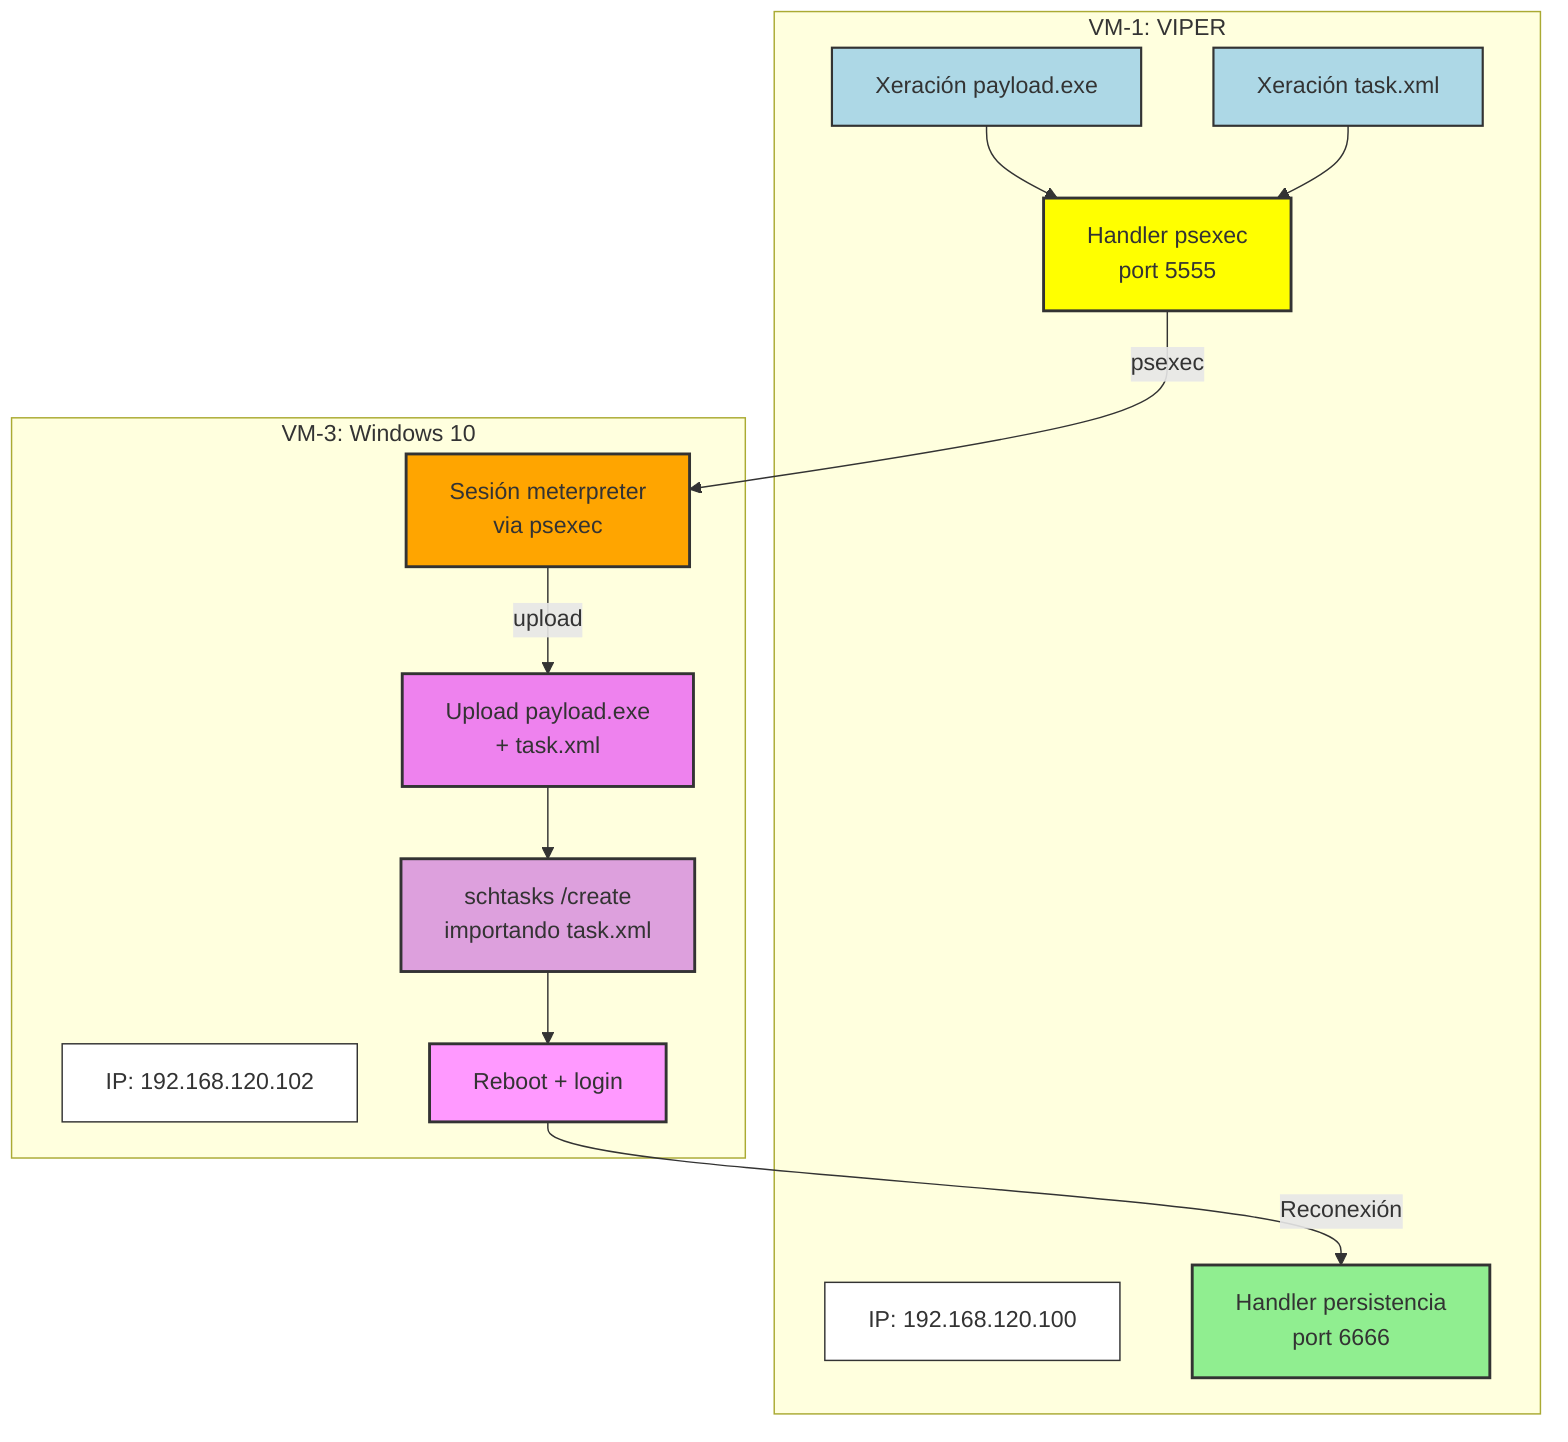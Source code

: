 graph TD;
    subgraph VIPER ["VM-1: VIPER"]
        IP1["IP: 192.168.120.100"]
        A3["Xeración payload.exe"]
        A4["Xeración task.xml"]
        A1["Handler psexec<br>port 5555"]
        A2["Handler persistencia<br>port 6666"]
    end
    
    subgraph WINDOWS ["VM-3: Windows 10"]
        IP2["IP: 192.168.120.102"]
        B["Sesión meterpreter<br>via psexec"]
        C["Upload payload.exe<br>+ task.xml"]
        D["schtasks /create<br>importando task.xml"]
        E["Reboot + login"]
    end
    
    A3 --> A1
    A4 --> A1
    A1 -->|psexec| B
    B -->|upload| C
    C --> D
    D --> E
    E -->|Reconexión| A2
    
    style IP1 fill:#ffffff,stroke:#333,stroke-width:1px
    style IP2 fill:#ffffff,stroke:#333,stroke-width:1px
    style A1 fill:yellow,stroke:#333,stroke-width:2px
    style A2 fill:lightgreen,stroke:#333,stroke-width:2px
    style A3 fill:lightblue,stroke:#333,stroke-width:1.5px
    style A4 fill:lightblue,stroke:#333,stroke-width:1.5px
    style B fill:orange,stroke:#333,stroke-width:2px
    style C fill:violet,stroke:#333,stroke-width:2px
    style D fill:#dda0dd,stroke:#333,stroke-width:2px
    style E fill:#f9f,stroke:#333,stroke-width:2px